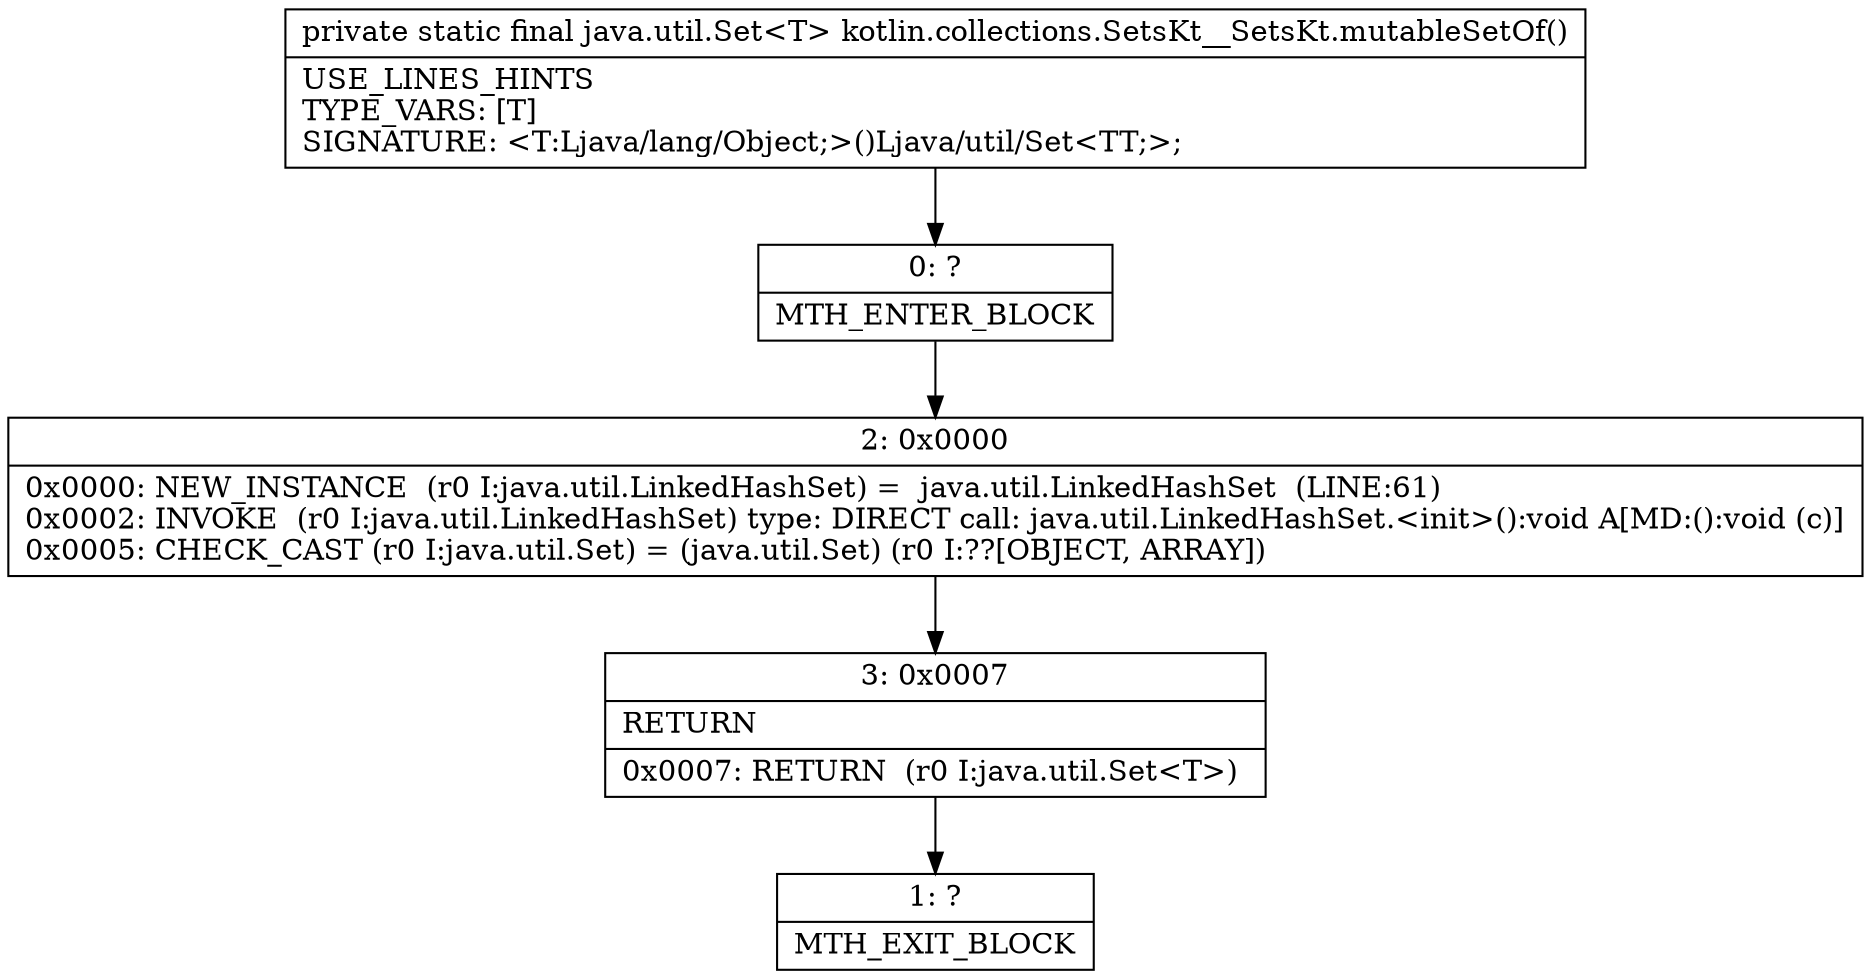 digraph "CFG forkotlin.collections.SetsKt__SetsKt.mutableSetOf()Ljava\/util\/Set;" {
Node_0 [shape=record,label="{0\:\ ?|MTH_ENTER_BLOCK\l}"];
Node_2 [shape=record,label="{2\:\ 0x0000|0x0000: NEW_INSTANCE  (r0 I:java.util.LinkedHashSet) =  java.util.LinkedHashSet  (LINE:61)\l0x0002: INVOKE  (r0 I:java.util.LinkedHashSet) type: DIRECT call: java.util.LinkedHashSet.\<init\>():void A[MD:():void (c)]\l0x0005: CHECK_CAST (r0 I:java.util.Set) = (java.util.Set) (r0 I:??[OBJECT, ARRAY]) \l}"];
Node_3 [shape=record,label="{3\:\ 0x0007|RETURN\l|0x0007: RETURN  (r0 I:java.util.Set\<T\>) \l}"];
Node_1 [shape=record,label="{1\:\ ?|MTH_EXIT_BLOCK\l}"];
MethodNode[shape=record,label="{private static final java.util.Set\<T\> kotlin.collections.SetsKt__SetsKt.mutableSetOf()  | USE_LINES_HINTS\lTYPE_VARS: [T]\lSIGNATURE: \<T:Ljava\/lang\/Object;\>()Ljava\/util\/Set\<TT;\>;\l}"];
MethodNode -> Node_0;Node_0 -> Node_2;
Node_2 -> Node_3;
Node_3 -> Node_1;
}

